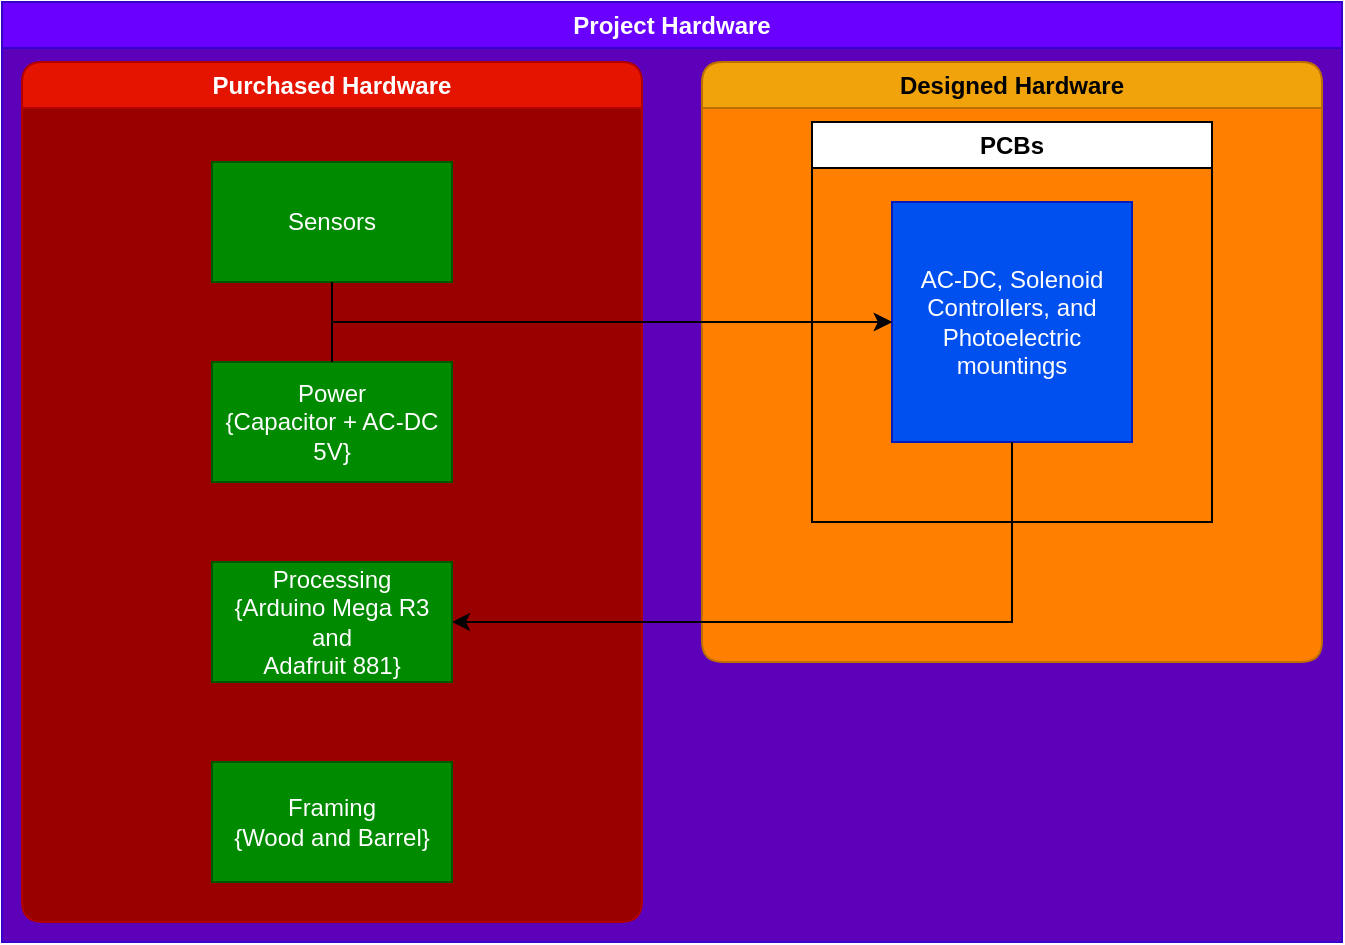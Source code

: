 <mxfile version="21.7.5" type="device">
  <diagram name="Page-1" id="_POungGLw3vmARvK6uqu">
    <mxGraphModel dx="1418" dy="828" grid="1" gridSize="10" guides="1" tooltips="1" connect="1" arrows="1" fold="1" page="1" pageScale="1" pageWidth="850" pageHeight="1100" math="0" shadow="0">
      <root>
        <mxCell id="0" />
        <mxCell id="1" parent="0" />
        <mxCell id="ymmCJjSlO44JO2tK2LS7-1" value="Project Hardware" style="swimlane;whiteSpace=wrap;html=1;fillColor=#6a00ff;fontColor=#ffffff;strokeColor=#3700CC;gradientColor=none;rounded=0;shadow=0;glass=0;swimlaneFillColor=#5D00BA;" parent="1" vertex="1">
          <mxGeometry x="120" y="120" width="670" height="470" as="geometry" />
        </mxCell>
        <mxCell id="ymmCJjSlO44JO2tK2LS7-2" value="Purchased Hardware" style="swimlane;whiteSpace=wrap;html=1;fillColor=#e51400;fontColor=#ffffff;strokeColor=#B20000;swimlaneFillColor=#990000;rounded=1;" parent="ymmCJjSlO44JO2tK2LS7-1" vertex="1">
          <mxGeometry x="10" y="30" width="310" height="430" as="geometry" />
        </mxCell>
        <mxCell id="ymmCJjSlO44JO2tK2LS7-7" value="Sensors" style="rounded=0;whiteSpace=wrap;html=1;fillColor=#008a00;fontColor=#ffffff;strokeColor=#005700;" parent="ymmCJjSlO44JO2tK2LS7-2" vertex="1">
          <mxGeometry x="95" y="50" width="120" height="60" as="geometry" />
        </mxCell>
        <mxCell id="ymmCJjSlO44JO2tK2LS7-12" value="Power&lt;br&gt;{Capacitor + AC-DC 5V}" style="rounded=0;whiteSpace=wrap;html=1;fillColor=#008a00;fontColor=#ffffff;strokeColor=#005700;" parent="ymmCJjSlO44JO2tK2LS7-2" vertex="1">
          <mxGeometry x="95" y="150" width="120" height="60" as="geometry" />
        </mxCell>
        <mxCell id="ymmCJjSlO44JO2tK2LS7-19" value="Processing&lt;br&gt;{Arduino Mega R3 and&lt;br&gt;Adafruit 881}" style="rounded=0;whiteSpace=wrap;html=1;fillColor=#008a00;fontColor=#ffffff;strokeColor=#005700;" parent="ymmCJjSlO44JO2tK2LS7-2" vertex="1">
          <mxGeometry x="95" y="250" width="120" height="60" as="geometry" />
        </mxCell>
        <mxCell id="ymmCJjSlO44JO2tK2LS7-22" value="Framing&lt;br&gt;{Wood and Barrel}" style="rounded=0;whiteSpace=wrap;html=1;fillColor=#008a00;fontColor=#ffffff;strokeColor=#005700;" parent="ymmCJjSlO44JO2tK2LS7-2" vertex="1">
          <mxGeometry x="95" y="350" width="120" height="60" as="geometry" />
        </mxCell>
        <mxCell id="ymmCJjSlO44JO2tK2LS7-3" value="Designed Hardware" style="swimlane;whiteSpace=wrap;html=1;fillColor=#f0a30a;fontColor=#000000;strokeColor=#BD7000;swimlaneFillColor=#FF8000;rounded=1;" parent="ymmCJjSlO44JO2tK2LS7-1" vertex="1">
          <mxGeometry x="350" y="30" width="310" height="300" as="geometry" />
        </mxCell>
        <mxCell id="ymmCJjSlO44JO2tK2LS7-18" value="PCBs" style="swimlane;whiteSpace=wrap;html=1;" parent="ymmCJjSlO44JO2tK2LS7-3" vertex="1">
          <mxGeometry x="55" y="30" width="200" height="200" as="geometry" />
        </mxCell>
        <mxCell id="ymmCJjSlO44JO2tK2LS7-15" value="AC-DC, Solenoid Controllers, and Photoelectric mountings" style="rounded=0;whiteSpace=wrap;html=1;fillColor=#0050ef;fontColor=#ffffff;strokeColor=#001DBC;" parent="ymmCJjSlO44JO2tK2LS7-18" vertex="1">
          <mxGeometry x="40" y="40" width="120" height="120" as="geometry" />
        </mxCell>
        <mxCell id="ymmCJjSlO44JO2tK2LS7-16" style="edgeStyle=orthogonalEdgeStyle;rounded=0;orthogonalLoop=1;jettySize=auto;html=1;exitX=0.5;exitY=1;exitDx=0;exitDy=0;" parent="ymmCJjSlO44JO2tK2LS7-1" source="ymmCJjSlO44JO2tK2LS7-7" target="ymmCJjSlO44JO2tK2LS7-15" edge="1">
          <mxGeometry relative="1" as="geometry" />
        </mxCell>
        <mxCell id="ymmCJjSlO44JO2tK2LS7-17" style="edgeStyle=orthogonalEdgeStyle;rounded=0;orthogonalLoop=1;jettySize=auto;html=1;exitX=0.5;exitY=0;exitDx=0;exitDy=0;entryX=0;entryY=0.5;entryDx=0;entryDy=0;" parent="ymmCJjSlO44JO2tK2LS7-1" source="ymmCJjSlO44JO2tK2LS7-12" target="ymmCJjSlO44JO2tK2LS7-15" edge="1">
          <mxGeometry relative="1" as="geometry" />
        </mxCell>
        <mxCell id="ymmCJjSlO44JO2tK2LS7-20" style="edgeStyle=orthogonalEdgeStyle;rounded=0;orthogonalLoop=1;jettySize=auto;html=1;exitX=0.5;exitY=1;exitDx=0;exitDy=0;entryX=1;entryY=0.5;entryDx=0;entryDy=0;" parent="ymmCJjSlO44JO2tK2LS7-1" source="ymmCJjSlO44JO2tK2LS7-15" target="ymmCJjSlO44JO2tK2LS7-19" edge="1">
          <mxGeometry relative="1" as="geometry" />
        </mxCell>
      </root>
    </mxGraphModel>
  </diagram>
</mxfile>
